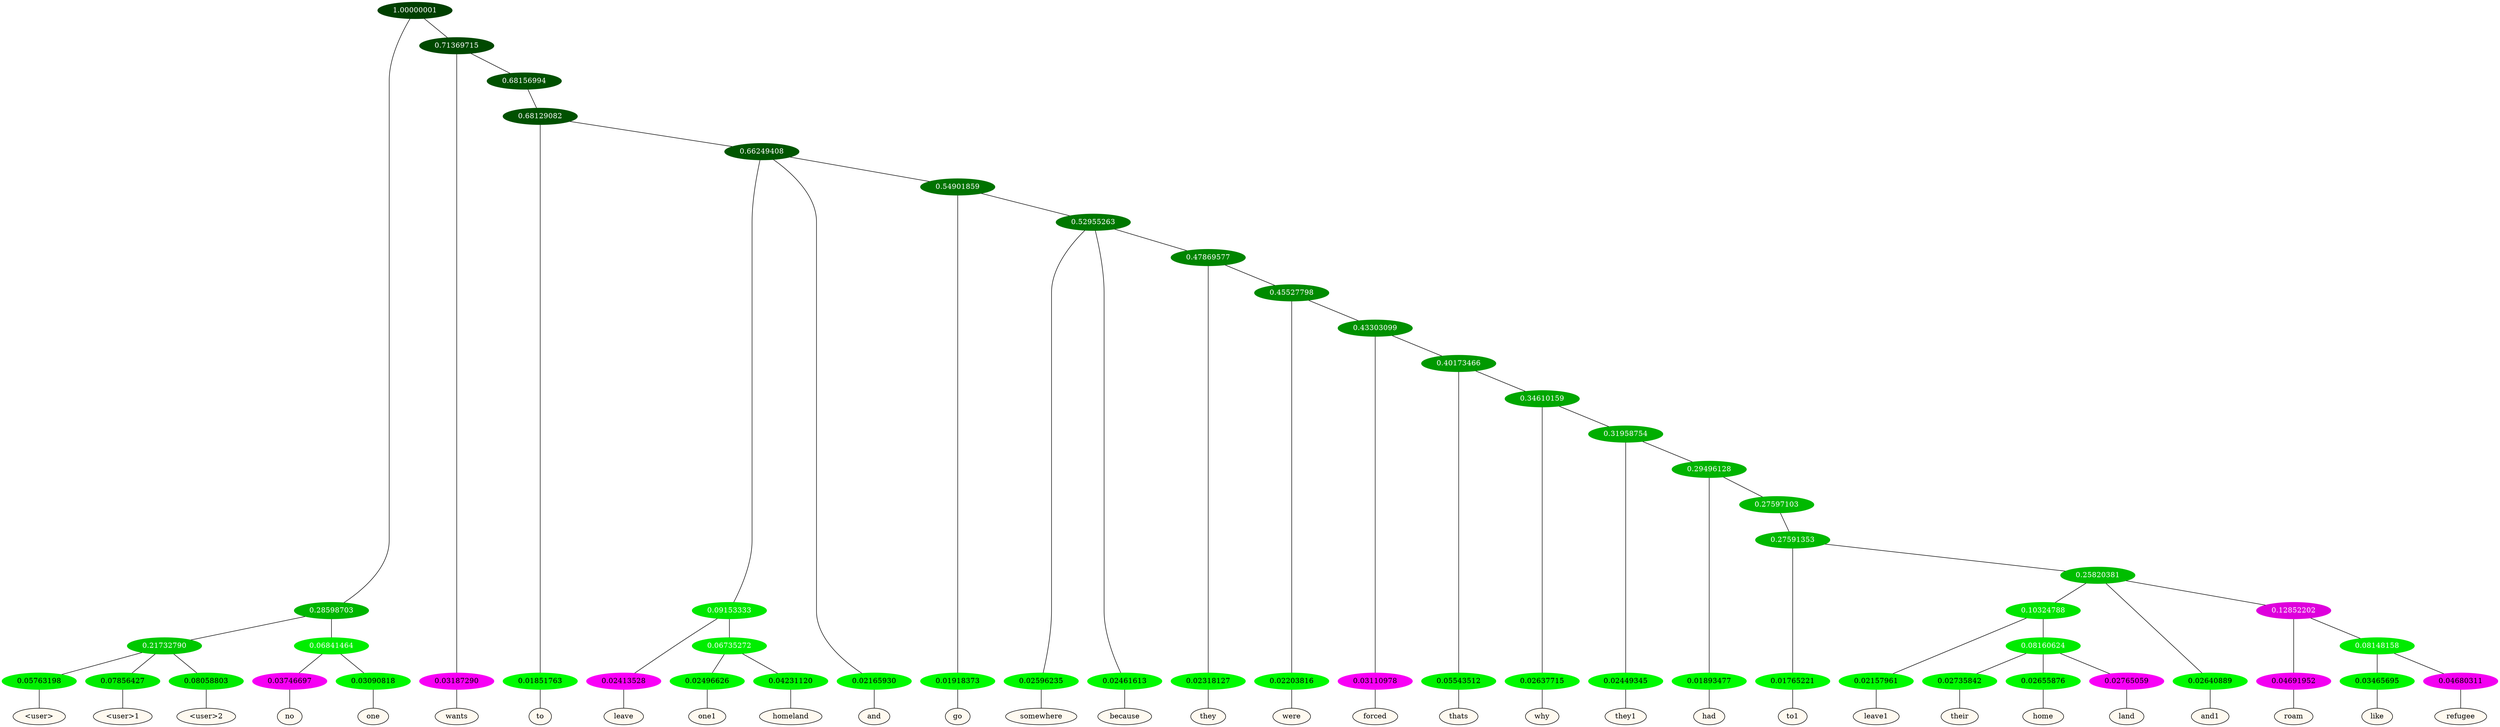 graph {
	node [format=png height=0.15 nodesep=0.001 ordering=out overlap=prism overlap_scaling=0.01 ranksep=0.001 ratio=0.2 style=filled width=0.15]
	{
		rank=same
		a_w_7 [label="\<user\>" color=black fillcolor=floralwhite style="filled,solid"]
		a_w_8 [label="\<user\>1" color=black fillcolor=floralwhite style="filled,solid"]
		a_w_9 [label="\<user\>2" color=black fillcolor=floralwhite style="filled,solid"]
		a_w_10 [label=no color=black fillcolor=floralwhite style="filled,solid"]
		a_w_11 [label=one color=black fillcolor=floralwhite style="filled,solid"]
		a_w_5 [label=wants color=black fillcolor=floralwhite style="filled,solid"]
		a_w_13 [label=to color=black fillcolor=floralwhite style="filled,solid"]
		a_w_18 [label=leave color=black fillcolor=floralwhite style="filled,solid"]
		a_w_22 [label=one1 color=black fillcolor=floralwhite style="filled,solid"]
		a_w_23 [label=homeland color=black fillcolor=floralwhite style="filled,solid"]
		a_w_16 [label=and color=black fillcolor=floralwhite style="filled,solid"]
		a_w_20 [label=go color=black fillcolor=floralwhite style="filled,solid"]
		a_w_24 [label=somewhere color=black fillcolor=floralwhite style="filled,solid"]
		a_w_25 [label=because color=black fillcolor=floralwhite style="filled,solid"]
		a_w_27 [label=they color=black fillcolor=floralwhite style="filled,solid"]
		a_w_29 [label=were color=black fillcolor=floralwhite style="filled,solid"]
		a_w_31 [label=forced color=black fillcolor=floralwhite style="filled,solid"]
		a_w_33 [label=thats color=black fillcolor=floralwhite style="filled,solid"]
		a_w_35 [label=why color=black fillcolor=floralwhite style="filled,solid"]
		a_w_37 [label=they1 color=black fillcolor=floralwhite style="filled,solid"]
		a_w_39 [label=had color=black fillcolor=floralwhite style="filled,solid"]
		a_w_42 [label=to1 color=black fillcolor=floralwhite style="filled,solid"]
		a_w_47 [label=leave1 color=black fillcolor=floralwhite style="filled,solid"]
		a_w_51 [label=their color=black fillcolor=floralwhite style="filled,solid"]
		a_w_52 [label=home color=black fillcolor=floralwhite style="filled,solid"]
		a_w_53 [label=land color=black fillcolor=floralwhite style="filled,solid"]
		a_w_45 [label=and1 color=black fillcolor=floralwhite style="filled,solid"]
		a_w_49 [label=roam color=black fillcolor=floralwhite style="filled,solid"]
		a_w_54 [label=like color=black fillcolor=floralwhite style="filled,solid"]
		a_w_55 [label=refugee color=black fillcolor=floralwhite style="filled,solid"]
	}
	a_n_7 -- a_w_7
	a_n_8 -- a_w_8
	a_n_9 -- a_w_9
	a_n_10 -- a_w_10
	a_n_11 -- a_w_11
	a_n_5 -- a_w_5
	a_n_13 -- a_w_13
	a_n_18 -- a_w_18
	a_n_22 -- a_w_22
	a_n_23 -- a_w_23
	a_n_16 -- a_w_16
	a_n_20 -- a_w_20
	a_n_24 -- a_w_24
	a_n_25 -- a_w_25
	a_n_27 -- a_w_27
	a_n_29 -- a_w_29
	a_n_31 -- a_w_31
	a_n_33 -- a_w_33
	a_n_35 -- a_w_35
	a_n_37 -- a_w_37
	a_n_39 -- a_w_39
	a_n_42 -- a_w_42
	a_n_47 -- a_w_47
	a_n_51 -- a_w_51
	a_n_52 -- a_w_52
	a_n_53 -- a_w_53
	a_n_45 -- a_w_45
	a_n_49 -- a_w_49
	a_n_54 -- a_w_54
	a_n_55 -- a_w_55
	{
		rank=same
		a_n_7 [label=0.05763198 color="0.334 1.000 0.942" fontcolor=black]
		a_n_8 [label=0.07856427 color="0.334 1.000 0.921" fontcolor=black]
		a_n_9 [label=0.08058803 color="0.334 1.000 0.919" fontcolor=black]
		a_n_10 [label=0.03746697 color="0.835 1.000 0.963" fontcolor=black]
		a_n_11 [label=0.03090818 color="0.334 1.000 0.969" fontcolor=black]
		a_n_5 [label=0.03187290 color="0.835 1.000 0.968" fontcolor=black]
		a_n_13 [label=0.01851763 color="0.334 1.000 0.981" fontcolor=black]
		a_n_18 [label=0.02413528 color="0.835 1.000 0.976" fontcolor=black]
		a_n_22 [label=0.02496626 color="0.334 1.000 0.975" fontcolor=black]
		a_n_23 [label=0.04231120 color="0.334 1.000 0.958" fontcolor=black]
		a_n_16 [label=0.02165930 color="0.334 1.000 0.978" fontcolor=black]
		a_n_20 [label=0.01918373 color="0.334 1.000 0.981" fontcolor=black]
		a_n_24 [label=0.02596235 color="0.334 1.000 0.974" fontcolor=black]
		a_n_25 [label=0.02461613 color="0.334 1.000 0.975" fontcolor=black]
		a_n_27 [label=0.02318127 color="0.334 1.000 0.977" fontcolor=black]
		a_n_29 [label=0.02203816 color="0.334 1.000 0.978" fontcolor=black]
		a_n_31 [label=0.03110978 color="0.835 1.000 0.969" fontcolor=black]
		a_n_33 [label=0.05543512 color="0.334 1.000 0.945" fontcolor=black]
		a_n_35 [label=0.02637715 color="0.334 1.000 0.974" fontcolor=black]
		a_n_37 [label=0.02449345 color="0.334 1.000 0.976" fontcolor=black]
		a_n_39 [label=0.01893477 color="0.334 1.000 0.981" fontcolor=black]
		a_n_42 [label=0.01765221 color="0.334 1.000 0.982" fontcolor=black]
		a_n_47 [label=0.02157961 color="0.334 1.000 0.978" fontcolor=black]
		a_n_51 [label=0.02735842 color="0.334 1.000 0.973" fontcolor=black]
		a_n_52 [label=0.02655876 color="0.334 1.000 0.973" fontcolor=black]
		a_n_53 [label=0.02765059 color="0.835 1.000 0.972" fontcolor=black]
		a_n_45 [label=0.02640889 color="0.334 1.000 0.974" fontcolor=black]
		a_n_49 [label=0.04691952 color="0.835 1.000 0.953" fontcolor=black]
		a_n_54 [label=0.03465695 color="0.334 1.000 0.965" fontcolor=black]
		a_n_55 [label=0.04680311 color="0.835 1.000 0.953" fontcolor=black]
	}
	a_n_0 [label=1.00000001 color="0.334 1.000 0.250" fontcolor=grey99]
	a_n_1 [label=0.28598703 color="0.334 1.000 0.714" fontcolor=grey99]
	a_n_0 -- a_n_1
	a_n_2 [label=0.71369715 color="0.334 1.000 0.286" fontcolor=grey99]
	a_n_0 -- a_n_2
	a_n_3 [label=0.21732790 color="0.334 1.000 0.783" fontcolor=grey99]
	a_n_1 -- a_n_3
	a_n_4 [label=0.06841464 color="0.334 1.000 0.932" fontcolor=grey99]
	a_n_1 -- a_n_4
	a_n_2 -- a_n_5
	a_n_6 [label=0.68156994 color="0.334 1.000 0.318" fontcolor=grey99]
	a_n_2 -- a_n_6
	a_n_3 -- a_n_7
	a_n_3 -- a_n_8
	a_n_3 -- a_n_9
	a_n_4 -- a_n_10
	a_n_4 -- a_n_11
	a_n_12 [label=0.68129082 color="0.334 1.000 0.319" fontcolor=grey99]
	a_n_6 -- a_n_12
	a_n_12 -- a_n_13
	a_n_14 [label=0.66249408 color="0.334 1.000 0.338" fontcolor=grey99]
	a_n_12 -- a_n_14
	a_n_15 [label=0.09153333 color="0.334 1.000 0.908" fontcolor=grey99]
	a_n_14 -- a_n_15
	a_n_14 -- a_n_16
	a_n_17 [label=0.54901859 color="0.334 1.000 0.451" fontcolor=grey99]
	a_n_14 -- a_n_17
	a_n_15 -- a_n_18
	a_n_19 [label=0.06735272 color="0.334 1.000 0.933" fontcolor=grey99]
	a_n_15 -- a_n_19
	a_n_17 -- a_n_20
	a_n_21 [label=0.52955263 color="0.334 1.000 0.470" fontcolor=grey99]
	a_n_17 -- a_n_21
	a_n_19 -- a_n_22
	a_n_19 -- a_n_23
	a_n_21 -- a_n_24
	a_n_21 -- a_n_25
	a_n_26 [label=0.47869577 color="0.334 1.000 0.521" fontcolor=grey99]
	a_n_21 -- a_n_26
	a_n_26 -- a_n_27
	a_n_28 [label=0.45527798 color="0.334 1.000 0.545" fontcolor=grey99]
	a_n_26 -- a_n_28
	a_n_28 -- a_n_29
	a_n_30 [label=0.43303099 color="0.334 1.000 0.567" fontcolor=grey99]
	a_n_28 -- a_n_30
	a_n_30 -- a_n_31
	a_n_32 [label=0.40173466 color="0.334 1.000 0.598" fontcolor=grey99]
	a_n_30 -- a_n_32
	a_n_32 -- a_n_33
	a_n_34 [label=0.34610159 color="0.334 1.000 0.654" fontcolor=grey99]
	a_n_32 -- a_n_34
	a_n_34 -- a_n_35
	a_n_36 [label=0.31958754 color="0.334 1.000 0.680" fontcolor=grey99]
	a_n_34 -- a_n_36
	a_n_36 -- a_n_37
	a_n_38 [label=0.29496128 color="0.334 1.000 0.705" fontcolor=grey99]
	a_n_36 -- a_n_38
	a_n_38 -- a_n_39
	a_n_40 [label=0.27597103 color="0.334 1.000 0.724" fontcolor=grey99]
	a_n_38 -- a_n_40
	a_n_41 [label=0.27591353 color="0.334 1.000 0.724" fontcolor=grey99]
	a_n_40 -- a_n_41
	a_n_41 -- a_n_42
	a_n_43 [label=0.25820381 color="0.334 1.000 0.742" fontcolor=grey99]
	a_n_41 -- a_n_43
	a_n_44 [label=0.10324788 color="0.334 1.000 0.897" fontcolor=grey99]
	a_n_43 -- a_n_44
	a_n_43 -- a_n_45
	a_n_46 [label=0.12852202 color="0.835 1.000 0.871" fontcolor=grey99]
	a_n_43 -- a_n_46
	a_n_44 -- a_n_47
	a_n_48 [label=0.08160624 color="0.334 1.000 0.918" fontcolor=grey99]
	a_n_44 -- a_n_48
	a_n_46 -- a_n_49
	a_n_50 [label=0.08148158 color="0.334 1.000 0.919" fontcolor=grey99]
	a_n_46 -- a_n_50
	a_n_48 -- a_n_51
	a_n_48 -- a_n_52
	a_n_48 -- a_n_53
	a_n_50 -- a_n_54
	a_n_50 -- a_n_55
}
